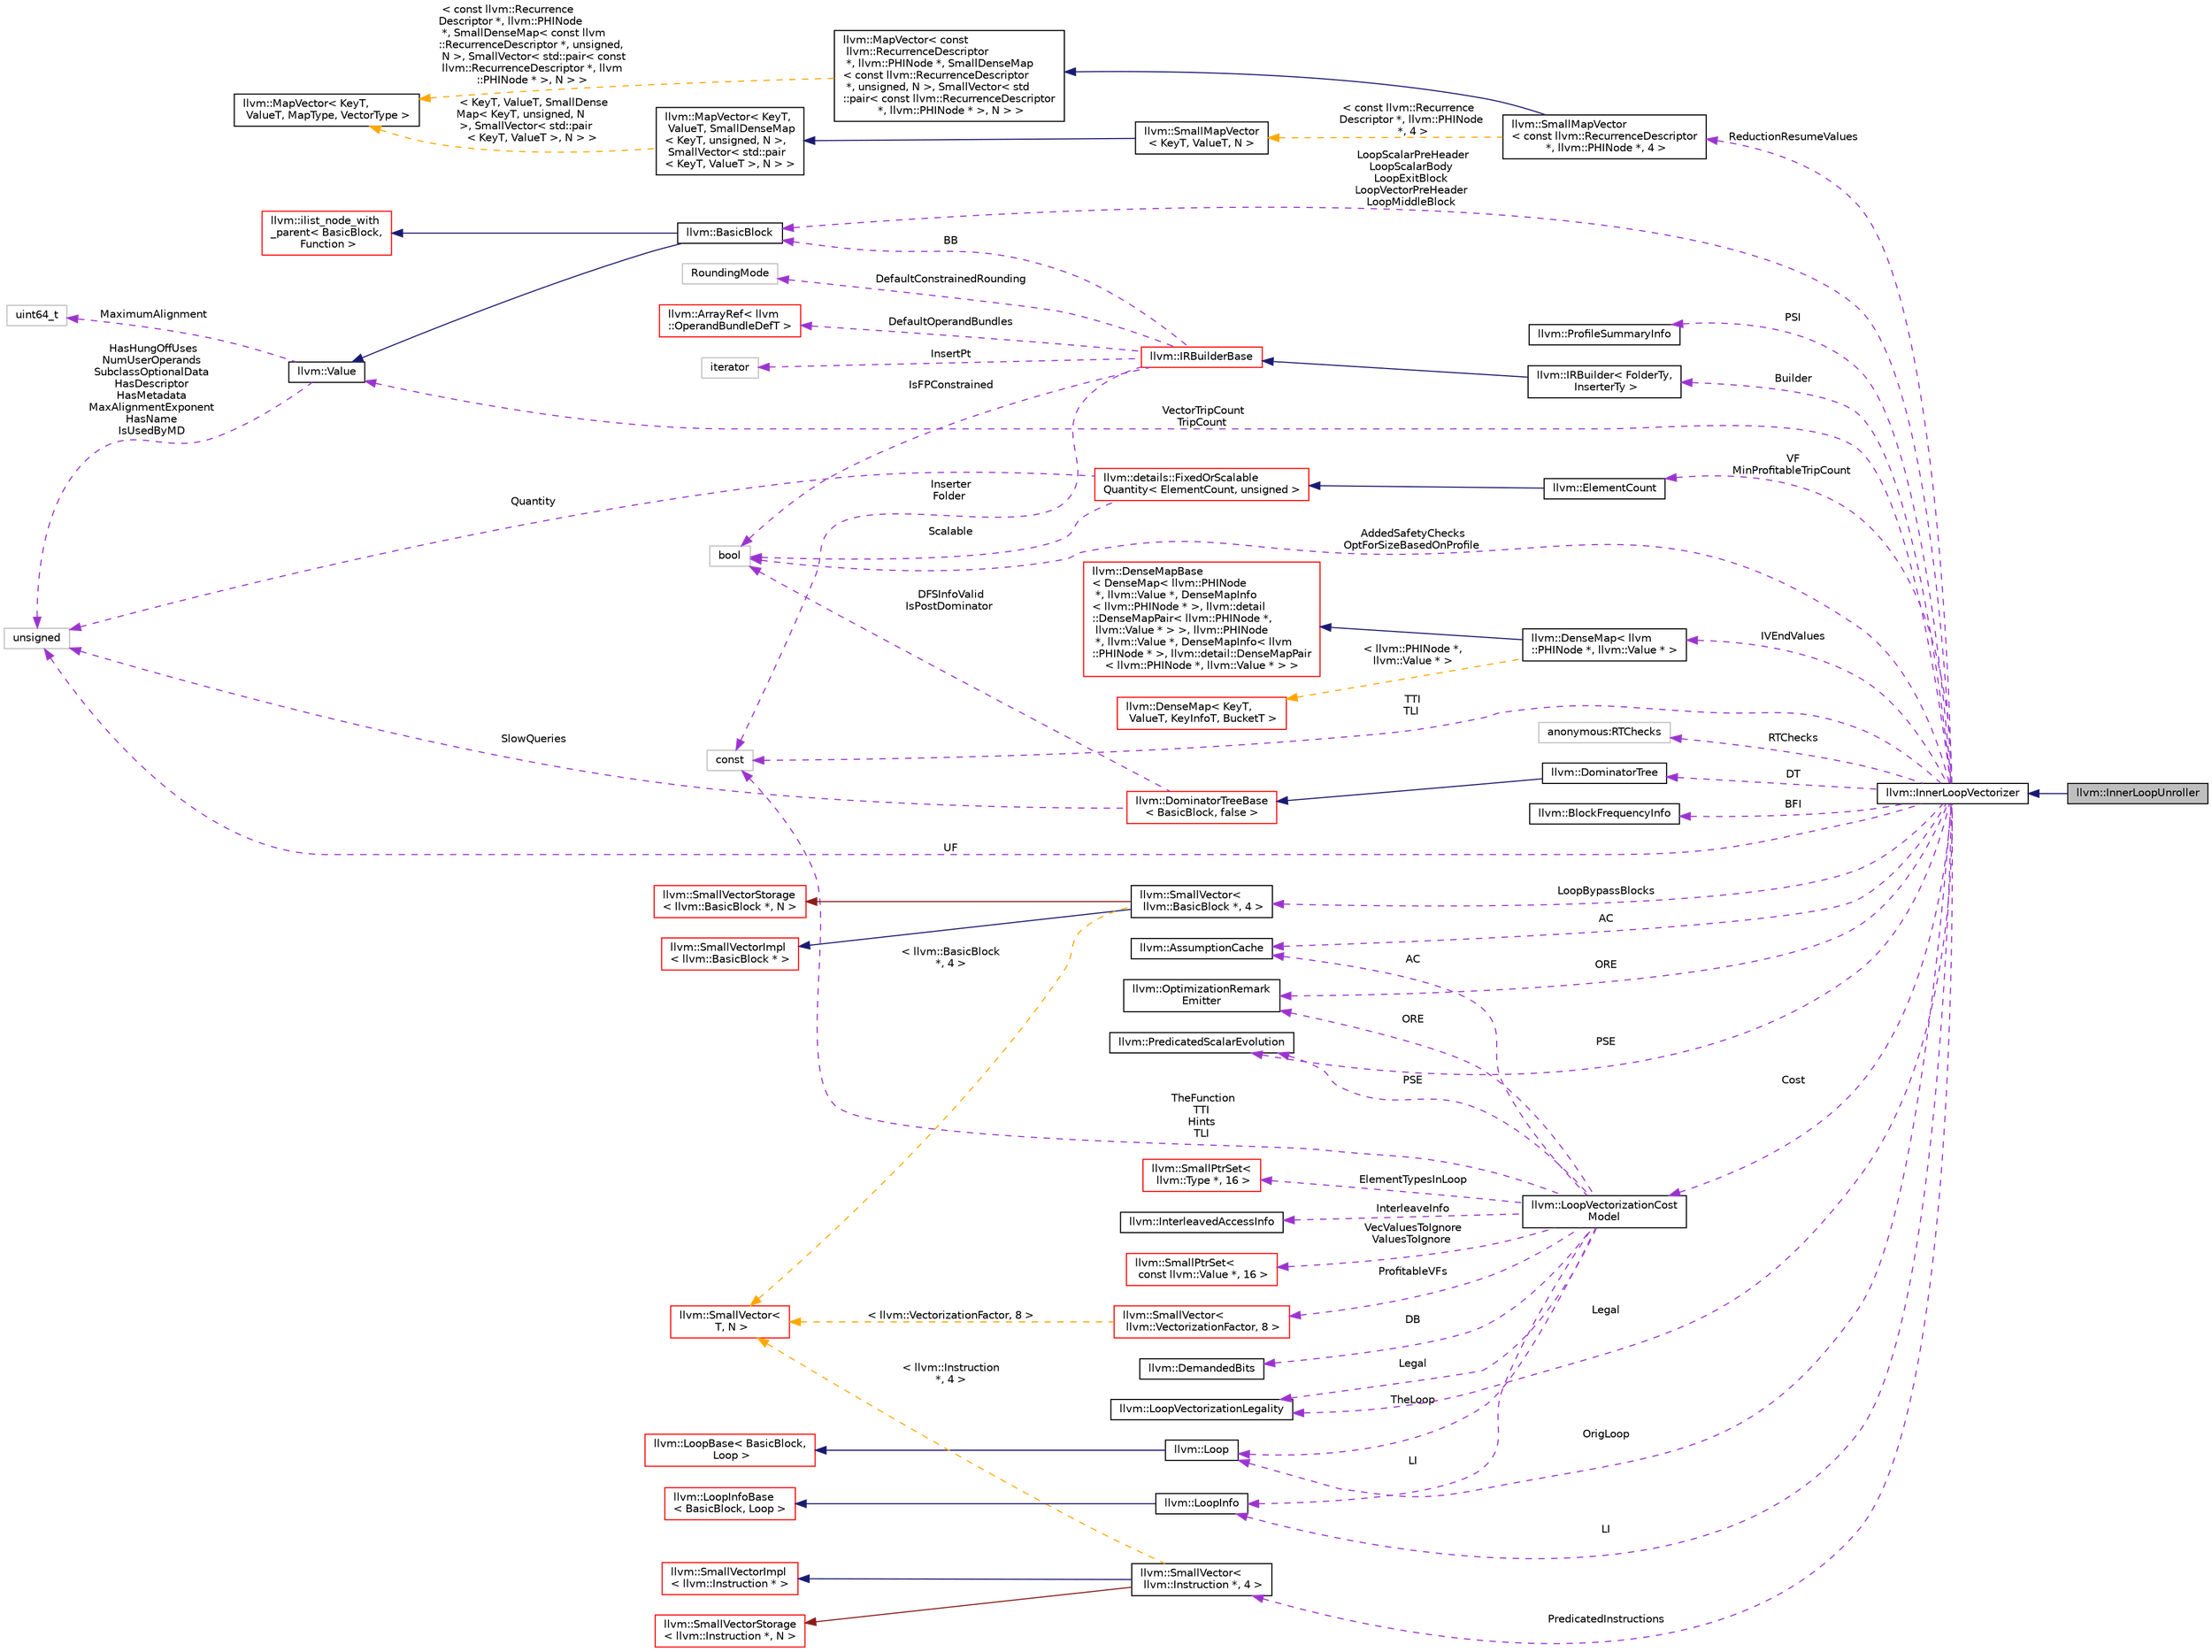 digraph "llvm::InnerLoopUnroller"
{
 // LATEX_PDF_SIZE
  bgcolor="transparent";
  edge [fontname="Helvetica",fontsize="10",labelfontname="Helvetica",labelfontsize="10"];
  node [fontname="Helvetica",fontsize="10",shape=record];
  rankdir="LR";
  Node1 [label="llvm::InnerLoopUnroller",height=0.2,width=0.4,color="black", fillcolor="grey75", style="filled", fontcolor="black",tooltip=" "];
  Node2 -> Node1 [dir="back",color="midnightblue",fontsize="10",style="solid",fontname="Helvetica"];
  Node2 [label="llvm::InnerLoopVectorizer",height=0.2,width=0.4,color="black",URL="$classllvm_1_1InnerLoopVectorizer.html",tooltip="InnerLoopVectorizer vectorizes loops which contain only one basic block to a specified vectorization ..."];
  Node3 -> Node2 [dir="back",color="darkorchid3",fontsize="10",style="dashed",label=" ReductionResumeValues" ,fontname="Helvetica"];
  Node3 [label="llvm::SmallMapVector\l\< const llvm::RecurrenceDescriptor\l *, llvm::PHINode *, 4 \>",height=0.2,width=0.4,color="black",URL="$structllvm_1_1SmallMapVector.html",tooltip=" "];
  Node4 -> Node3 [dir="back",color="midnightblue",fontsize="10",style="solid",fontname="Helvetica"];
  Node4 [label="llvm::MapVector\< const\l llvm::RecurrenceDescriptor\l *, llvm::PHINode *, SmallDenseMap\l\< const llvm::RecurrenceDescriptor\l *, unsigned, N \>, SmallVector\< std\l::pair\< const llvm::RecurrenceDescriptor\l *, llvm::PHINode * \>, N \> \>",height=0.2,width=0.4,color="black",URL="$classllvm_1_1MapVector.html",tooltip=" "];
  Node5 -> Node4 [dir="back",color="orange",fontsize="10",style="dashed",label=" \< const llvm::Recurrence\lDescriptor *, llvm::PHINode\l *, SmallDenseMap\< const llvm\l::RecurrenceDescriptor *, unsigned,\l N \>, SmallVector\< std::pair\< const\l llvm::RecurrenceDescriptor *, llvm\l::PHINode * \>, N \> \>" ,fontname="Helvetica"];
  Node5 [label="llvm::MapVector\< KeyT,\l ValueT, MapType, VectorType \>",height=0.2,width=0.4,color="black",URL="$classllvm_1_1MapVector.html",tooltip="This class implements a map that also provides access to all stored values in a deterministic order."];
  Node6 -> Node3 [dir="back",color="orange",fontsize="10",style="dashed",label=" \< const llvm::Recurrence\lDescriptor *, llvm::PHINode\l *, 4 \>" ,fontname="Helvetica"];
  Node6 [label="llvm::SmallMapVector\l\< KeyT, ValueT, N \>",height=0.2,width=0.4,color="black",URL="$structllvm_1_1SmallMapVector.html",tooltip="A MapVector that performs no allocations if smaller than a certain size."];
  Node7 -> Node6 [dir="back",color="midnightblue",fontsize="10",style="solid",fontname="Helvetica"];
  Node7 [label="llvm::MapVector\< KeyT,\l ValueT, SmallDenseMap\l\< KeyT, unsigned, N \>,\l SmallVector\< std::pair\l\< KeyT, ValueT \>, N \> \>",height=0.2,width=0.4,color="black",URL="$classllvm_1_1MapVector.html",tooltip=" "];
  Node5 -> Node7 [dir="back",color="orange",fontsize="10",style="dashed",label=" \< KeyT, ValueT, SmallDense\lMap\< KeyT, unsigned, N\l \>, SmallVector\< std::pair\l\< KeyT, ValueT \>, N \> \>" ,fontname="Helvetica"];
  Node8 -> Node2 [dir="back",color="darkorchid3",fontsize="10",style="dashed",label=" AC" ,fontname="Helvetica"];
  Node8 [label="llvm::AssumptionCache",height=0.2,width=0.4,color="black",URL="$classllvm_1_1AssumptionCache.html",tooltip="A cache of @llvm.assume calls within a function."];
  Node9 -> Node2 [dir="back",color="darkorchid3",fontsize="10",style="dashed",label=" PSI" ,fontname="Helvetica"];
  Node9 [label="llvm::ProfileSummaryInfo",height=0.2,width=0.4,color="black",URL="$classllvm_1_1ProfileSummaryInfo.html",tooltip="Analysis providing profile information."];
  Node10 -> Node2 [dir="back",color="darkorchid3",fontsize="10",style="dashed",label=" Builder" ,fontname="Helvetica"];
  Node10 [label="llvm::IRBuilder\< FolderTy,\l InserterTy \>",height=0.2,width=0.4,color="black",URL="$classllvm_1_1IRBuilder.html",tooltip="This provides a uniform API for creating instructions and inserting them into a basic block: either a..."];
  Node11 -> Node10 [dir="back",color="midnightblue",fontsize="10",style="solid",fontname="Helvetica"];
  Node11 [label="llvm::IRBuilderBase",height=0.2,width=0.4,color="red",URL="$classllvm_1_1IRBuilderBase.html",tooltip="Common base class shared among various IRBuilders."];
  Node12 -> Node11 [dir="back",color="darkorchid3",fontsize="10",style="dashed",label=" DefaultConstrainedRounding" ,fontname="Helvetica"];
  Node12 [label="RoundingMode",height=0.2,width=0.4,color="grey75",tooltip=" "];
  Node13 -> Node11 [dir="back",color="darkorchid3",fontsize="10",style="dashed",label=" DefaultOperandBundles" ,fontname="Helvetica"];
  Node13 [label="llvm::ArrayRef\< llvm\l::OperandBundleDefT \>",height=0.2,width=0.4,color="red",URL="$classllvm_1_1ArrayRef.html",tooltip=" "];
  Node15 -> Node11 [dir="back",color="darkorchid3",fontsize="10",style="dashed",label=" InsertPt" ,fontname="Helvetica"];
  Node15 [label="iterator",height=0.2,width=0.4,color="grey75",tooltip=" "];
  Node16 -> Node11 [dir="back",color="darkorchid3",fontsize="10",style="dashed",label=" BB" ,fontname="Helvetica"];
  Node16 [label="llvm::BasicBlock",height=0.2,width=0.4,color="black",URL="$classllvm_1_1BasicBlock.html",tooltip="LLVM Basic Block Representation."];
  Node17 -> Node16 [dir="back",color="midnightblue",fontsize="10",style="solid",fontname="Helvetica"];
  Node17 [label="llvm::Value",height=0.2,width=0.4,color="black",URL="$classllvm_1_1Value.html",tooltip="LLVM Value Representation."];
  Node18 -> Node17 [dir="back",color="darkorchid3",fontsize="10",style="dashed",label=" MaximumAlignment" ,fontname="Helvetica"];
  Node18 [label="uint64_t",height=0.2,width=0.4,color="grey75",tooltip=" "];
  Node19 -> Node17 [dir="back",color="darkorchid3",fontsize="10",style="dashed",label=" HasHungOffUses\nNumUserOperands\nSubclassOptionalData\nHasDescriptor\nHasMetadata\nMaxAlignmentExponent\nHasName\nIsUsedByMD" ,fontname="Helvetica"];
  Node19 [label="unsigned",height=0.2,width=0.4,color="grey75",tooltip=" "];
  Node20 -> Node16 [dir="back",color="midnightblue",fontsize="10",style="solid",fontname="Helvetica"];
  Node20 [label="llvm::ilist_node_with\l_parent\< BasicBlock,\l Function \>",height=0.2,width=0.4,color="red",URL="$classllvm_1_1ilist__node__with__parent.html",tooltip=" "];
  Node33 -> Node11 [dir="back",color="darkorchid3",fontsize="10",style="dashed",label=" IsFPConstrained" ,fontname="Helvetica"];
  Node33 [label="bool",height=0.2,width=0.4,color="grey75",tooltip=" "];
  Node56 -> Node11 [dir="back",color="darkorchid3",fontsize="10",style="dashed",label=" Inserter\nFolder" ,fontname="Helvetica"];
  Node56 [label="const",height=0.2,width=0.4,color="grey75",tooltip=" "];
  Node165 -> Node2 [dir="back",color="darkorchid3",fontsize="10",style="dashed",label=" RTChecks" ,fontname="Helvetica"];
  Node165 [label="anonymous:RTChecks",height=0.2,width=0.4,color="grey75",tooltip="Helper struct to manage generating runtime checks for vectorization."];
  Node166 -> Node2 [dir="back",color="darkorchid3",fontsize="10",style="dashed",label=" IVEndValues" ,fontname="Helvetica"];
  Node166 [label="llvm::DenseMap\< llvm\l::PHINode *, llvm::Value * \>",height=0.2,width=0.4,color="black",URL="$classllvm_1_1DenseMap.html",tooltip=" "];
  Node167 -> Node166 [dir="back",color="midnightblue",fontsize="10",style="solid",fontname="Helvetica"];
  Node167 [label="llvm::DenseMapBase\l\< DenseMap\< llvm::PHINode\l *, llvm::Value *, DenseMapInfo\l\< llvm::PHINode * \>, llvm::detail\l::DenseMapPair\< llvm::PHINode *,\l llvm::Value * \> \>, llvm::PHINode\l *, llvm::Value *, DenseMapInfo\< llvm\l::PHINode * \>, llvm::detail::DenseMapPair\l\< llvm::PHINode *, llvm::Value * \> \>",height=0.2,width=0.4,color="red",URL="$classllvm_1_1DenseMapBase.html",tooltip=" "];
  Node67 -> Node166 [dir="back",color="orange",fontsize="10",style="dashed",label=" \< llvm::PHINode *,\l llvm::Value * \>" ,fontname="Helvetica"];
  Node67 [label="llvm::DenseMap\< KeyT,\l ValueT, KeyInfoT, BucketT \>",height=0.2,width=0.4,color="red",URL="$classllvm_1_1DenseMap.html",tooltip=" "];
  Node168 -> Node2 [dir="back",color="darkorchid3",fontsize="10",style="dashed",label=" BFI" ,fontname="Helvetica"];
  Node168 [label="llvm::BlockFrequencyInfo",height=0.2,width=0.4,color="black",URL="$classllvm_1_1BlockFrequencyInfo.html",tooltip="BlockFrequencyInfo pass uses BlockFrequencyInfoImpl implementation to estimate IR basic block frequen..."];
  Node17 -> Node2 [dir="back",color="darkorchid3",fontsize="10",style="dashed",label=" VectorTripCount\nTripCount" ,fontname="Helvetica"];
  Node169 -> Node2 [dir="back",color="darkorchid3",fontsize="10",style="dashed",label=" OrigLoop" ,fontname="Helvetica"];
  Node169 [label="llvm::Loop",height=0.2,width=0.4,color="black",URL="$classllvm_1_1Loop.html",tooltip="Represents a single loop in the control flow graph."];
  Node170 -> Node169 [dir="back",color="midnightblue",fontsize="10",style="solid",fontname="Helvetica"];
  Node170 [label="llvm::LoopBase\< BasicBlock,\l Loop \>",height=0.2,width=0.4,color="red",URL="$classllvm_1_1LoopBase.html",tooltip=" "];
  Node16 -> Node2 [dir="back",color="darkorchid3",fontsize="10",style="dashed",label=" LoopScalarPreHeader\nLoopScalarBody\nLoopExitBlock\nLoopVectorPreHeader\nLoopMiddleBlock" ,fontname="Helvetica"];
  Node172 -> Node2 [dir="back",color="darkorchid3",fontsize="10",style="dashed",label=" ORE" ,fontname="Helvetica"];
  Node172 [label="llvm::OptimizationRemark\lEmitter",height=0.2,width=0.4,color="black",URL="$classllvm_1_1OptimizationRemarkEmitter.html",tooltip="The optimization diagnostic interface."];
  Node33 -> Node2 [dir="back",color="darkorchid3",fontsize="10",style="dashed",label=" AddedSafetyChecks\nOptForSizeBasedOnProfile" ,fontname="Helvetica"];
  Node173 -> Node2 [dir="back",color="darkorchid3",fontsize="10",style="dashed",label=" DT" ,fontname="Helvetica"];
  Node173 [label="llvm::DominatorTree",height=0.2,width=0.4,color="black",URL="$classllvm_1_1DominatorTree.html",tooltip="Concrete subclass of DominatorTreeBase that is used to compute a normal dominator tree."];
  Node174 -> Node173 [dir="back",color="midnightblue",fontsize="10",style="solid",fontname="Helvetica"];
  Node174 [label="llvm::DominatorTreeBase\l\< BasicBlock, false \>",height=0.2,width=0.4,color="red",URL="$classllvm_1_1DominatorTreeBase.html",tooltip=" "];
  Node33 -> Node174 [dir="back",color="darkorchid3",fontsize="10",style="dashed",label=" DFSInfoValid\nIsPostDominator" ,fontname="Helvetica"];
  Node19 -> Node174 [dir="back",color="darkorchid3",fontsize="10",style="dashed",label=" SlowQueries" ,fontname="Helvetica"];
  Node194 -> Node2 [dir="back",color="darkorchid3",fontsize="10",style="dashed",label=" PSE" ,fontname="Helvetica"];
  Node194 [label="llvm::PredicatedScalarEvolution",height=0.2,width=0.4,color="black",URL="$classllvm_1_1PredicatedScalarEvolution.html",tooltip="An interface layer with SCEV used to manage how we see SCEV expressions for values in the context of ..."];
  Node195 -> Node2 [dir="back",color="darkorchid3",fontsize="10",style="dashed",label=" Legal" ,fontname="Helvetica"];
  Node195 [label="llvm::LoopVectorizationLegality",height=0.2,width=0.4,color="black",URL="$classllvm_1_1LoopVectorizationLegality.html",tooltip="LoopVectorizationLegality checks if it is legal to vectorize a loop, and to what vectorization factor..."];
  Node196 -> Node2 [dir="back",color="darkorchid3",fontsize="10",style="dashed",label=" LoopBypassBlocks" ,fontname="Helvetica"];
  Node196 [label="llvm::SmallVector\<\l llvm::BasicBlock *, 4 \>",height=0.2,width=0.4,color="black",URL="$classllvm_1_1SmallVector.html",tooltip=" "];
  Node197 -> Node196 [dir="back",color="midnightblue",fontsize="10",style="solid",fontname="Helvetica"];
  Node197 [label="llvm::SmallVectorImpl\l\< llvm::BasicBlock * \>",height=0.2,width=0.4,color="red",URL="$classllvm_1_1SmallVectorImpl.html",tooltip=" "];
  Node198 -> Node196 [dir="back",color="firebrick4",fontsize="10",style="solid",fontname="Helvetica"];
  Node198 [label="llvm::SmallVectorStorage\l\< llvm::BasicBlock *, N \>",height=0.2,width=0.4,color="red",URL="$structllvm_1_1SmallVectorStorage.html",tooltip=" "];
  Node182 -> Node196 [dir="back",color="orange",fontsize="10",style="dashed",label=" \< llvm::BasicBlock\l *, 4 \>" ,fontname="Helvetica"];
  Node182 [label="llvm::SmallVector\<\l T, N \>",height=0.2,width=0.4,color="red",URL="$classllvm_1_1SmallVector.html",tooltip="This is a 'vector' (really, a variable-sized array), optimized for the case when the array is small."];
  Node199 -> Node2 [dir="back",color="darkorchid3",fontsize="10",style="dashed",label=" LI" ,fontname="Helvetica"];
  Node199 [label="llvm::LoopInfo",height=0.2,width=0.4,color="black",URL="$classllvm_1_1LoopInfo.html",tooltip=" "];
  Node200 -> Node199 [dir="back",color="midnightblue",fontsize="10",style="solid",fontname="Helvetica"];
  Node200 [label="llvm::LoopInfoBase\l\< BasicBlock, Loop \>",height=0.2,width=0.4,color="red",URL="$classllvm_1_1LoopInfoBase.html",tooltip=" "];
  Node202 -> Node2 [dir="back",color="darkorchid3",fontsize="10",style="dashed",label=" VF\nMinProfitableTripCount" ,fontname="Helvetica"];
  Node202 [label="llvm::ElementCount",height=0.2,width=0.4,color="black",URL="$classllvm_1_1ElementCount.html",tooltip=" "];
  Node203 -> Node202 [dir="back",color="midnightblue",fontsize="10",style="solid",fontname="Helvetica"];
  Node203 [label="llvm::details::FixedOrScalable\lQuantity\< ElementCount, unsigned \>",height=0.2,width=0.4,color="red",URL="$classllvm_1_1details_1_1FixedOrScalableQuantity.html",tooltip=" "];
  Node33 -> Node203 [dir="back",color="darkorchid3",fontsize="10",style="dashed",label=" Scalable" ,fontname="Helvetica"];
  Node19 -> Node203 [dir="back",color="darkorchid3",fontsize="10",style="dashed",label=" Quantity" ,fontname="Helvetica"];
  Node19 -> Node2 [dir="back",color="darkorchid3",fontsize="10",style="dashed",label=" UF" ,fontname="Helvetica"];
  Node56 -> Node2 [dir="back",color="darkorchid3",fontsize="10",style="dashed",label=" TTI\nTLI" ,fontname="Helvetica"];
  Node206 -> Node2 [dir="back",color="darkorchid3",fontsize="10",style="dashed",label=" Cost" ,fontname="Helvetica"];
  Node206 [label="llvm::LoopVectorizationCost\lModel",height=0.2,width=0.4,color="black",URL="$classllvm_1_1LoopVectorizationCostModel.html",tooltip="LoopVectorizationCostModel - estimates the expected speedups due to vectorization."];
  Node207 -> Node206 [dir="back",color="darkorchid3",fontsize="10",style="dashed",label=" ProfitableVFs" ,fontname="Helvetica"];
  Node207 [label="llvm::SmallVector\<\l llvm::VectorizationFactor, 8 \>",height=0.2,width=0.4,color="red",URL="$classllvm_1_1SmallVector.html",tooltip=" "];
  Node182 -> Node207 [dir="back",color="orange",fontsize="10",style="dashed",label=" \< llvm::VectorizationFactor, 8 \>" ,fontname="Helvetica"];
  Node8 -> Node206 [dir="back",color="darkorchid3",fontsize="10",style="dashed",label=" AC" ,fontname="Helvetica"];
  Node210 -> Node206 [dir="back",color="darkorchid3",fontsize="10",style="dashed",label=" DB" ,fontname="Helvetica"];
  Node210 [label="llvm::DemandedBits",height=0.2,width=0.4,color="black",URL="$classllvm_1_1DemandedBits.html",tooltip=" "];
  Node169 -> Node206 [dir="back",color="darkorchid3",fontsize="10",style="dashed",label=" TheLoop" ,fontname="Helvetica"];
  Node211 -> Node206 [dir="back",color="darkorchid3",fontsize="10",style="dashed",label=" ElementTypesInLoop" ,fontname="Helvetica"];
  Node211 [label="llvm::SmallPtrSet\<\l llvm::Type *, 16 \>",height=0.2,width=0.4,color="red",URL="$classllvm_1_1SmallPtrSet.html",tooltip=" "];
  Node172 -> Node206 [dir="back",color="darkorchid3",fontsize="10",style="dashed",label=" ORE" ,fontname="Helvetica"];
  Node194 -> Node206 [dir="back",color="darkorchid3",fontsize="10",style="dashed",label=" PSE" ,fontname="Helvetica"];
  Node195 -> Node206 [dir="back",color="darkorchid3",fontsize="10",style="dashed",label=" Legal" ,fontname="Helvetica"];
  Node199 -> Node206 [dir="back",color="darkorchid3",fontsize="10",style="dashed",label=" LI" ,fontname="Helvetica"];
  Node213 -> Node206 [dir="back",color="darkorchid3",fontsize="10",style="dashed",label=" InterleaveInfo" ,fontname="Helvetica"];
  Node213 [label="llvm::InterleavedAccessInfo",height=0.2,width=0.4,color="black",URL="$classllvm_1_1InterleavedAccessInfo.html",tooltip="Drive the analysis of interleaved memory accesses in the loop."];
  Node56 -> Node206 [dir="back",color="darkorchid3",fontsize="10",style="dashed",label=" TheFunction\nTTI\nHints\nTLI" ,fontname="Helvetica"];
  Node214 -> Node206 [dir="back",color="darkorchid3",fontsize="10",style="dashed",label=" VecValuesToIgnore\nValuesToIgnore" ,fontname="Helvetica"];
  Node214 [label="llvm::SmallPtrSet\<\l const llvm::Value *, 16 \>",height=0.2,width=0.4,color="red",URL="$classllvm_1_1SmallPtrSet.html",tooltip=" "];
  Node216 -> Node2 [dir="back",color="darkorchid3",fontsize="10",style="dashed",label=" PredicatedInstructions" ,fontname="Helvetica"];
  Node216 [label="llvm::SmallVector\<\l llvm::Instruction *, 4 \>",height=0.2,width=0.4,color="black",URL="$classllvm_1_1SmallVector.html",tooltip=" "];
  Node217 -> Node216 [dir="back",color="midnightblue",fontsize="10",style="solid",fontname="Helvetica"];
  Node217 [label="llvm::SmallVectorImpl\l\< llvm::Instruction * \>",height=0.2,width=0.4,color="red",URL="$classllvm_1_1SmallVectorImpl.html",tooltip=" "];
  Node218 -> Node216 [dir="back",color="firebrick4",fontsize="10",style="solid",fontname="Helvetica"];
  Node218 [label="llvm::SmallVectorStorage\l\< llvm::Instruction *, N \>",height=0.2,width=0.4,color="red",URL="$structllvm_1_1SmallVectorStorage.html",tooltip=" "];
  Node182 -> Node216 [dir="back",color="orange",fontsize="10",style="dashed",label=" \< llvm::Instruction\l *, 4 \>" ,fontname="Helvetica"];
}
